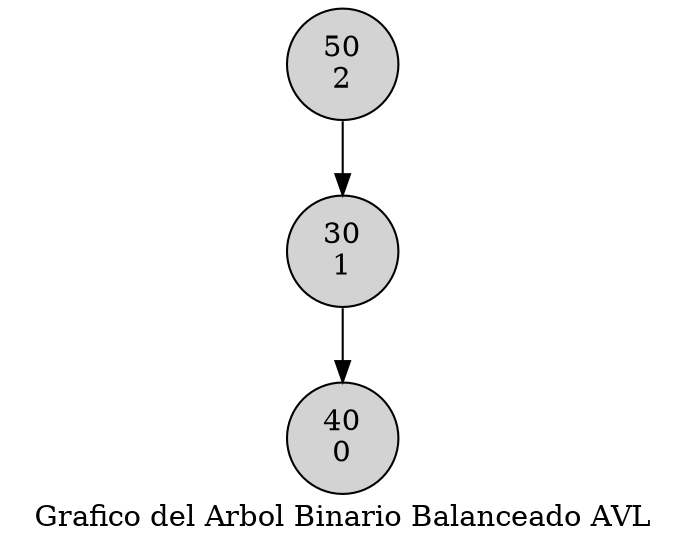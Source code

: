 digraph D{
node [shape=circle style=filled ] 
label= " Grafico del Arbol Binario Balanceado AVL " 
"50
2" -> "30
1" 
"30
1" -> "40
0" 
"50
2"
}